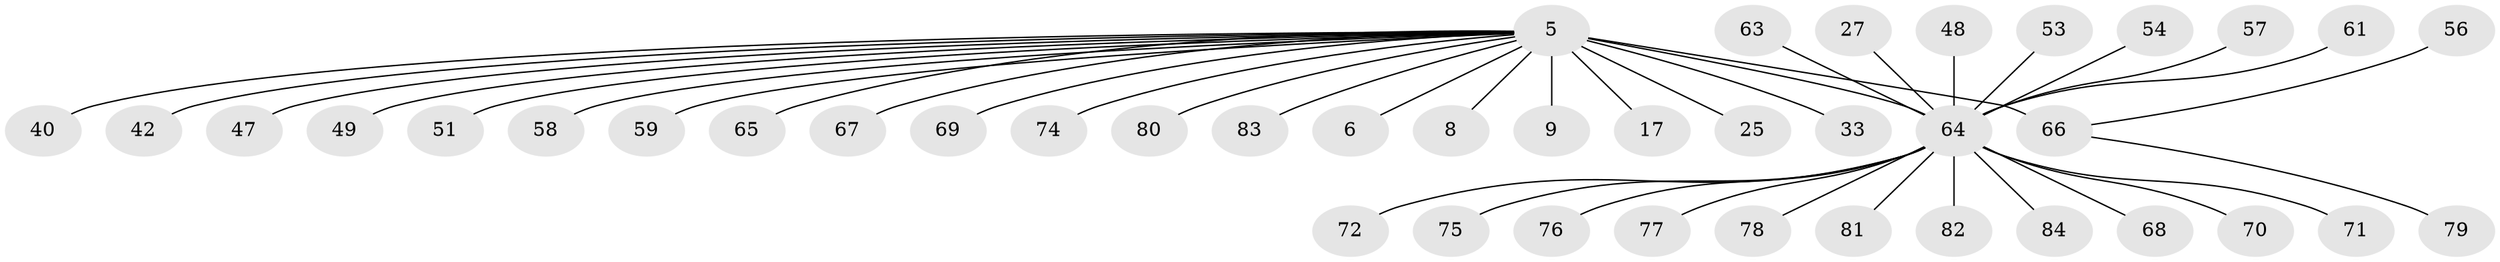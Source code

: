 // original degree distribution, {25: 0.011904761904761904, 1: 0.5714285714285714, 19: 0.023809523809523808, 4: 0.047619047619047616, 3: 0.11904761904761904, 12: 0.011904761904761904, 2: 0.20238095238095238, 5: 0.011904761904761904}
// Generated by graph-tools (version 1.1) at 2025/48/03/09/25 04:48:11]
// undirected, 42 vertices, 41 edges
graph export_dot {
graph [start="1"]
  node [color=gray90,style=filled];
  5 [super="+3"];
  6;
  8;
  9;
  17;
  25;
  27 [super="+14+20"];
  33;
  40;
  42 [super="+41"];
  47;
  48 [super="+15+30"];
  49;
  51;
  53;
  54 [super="+45"];
  56;
  57;
  58;
  59;
  61;
  63;
  64 [super="+38+31+37+39+46+52+55+32+36"];
  65;
  66 [super="+18+60+24+62"];
  67 [super="+21"];
  68;
  69;
  70;
  71;
  72 [super="+43"];
  74 [super="+44"];
  75;
  76;
  77;
  78;
  79;
  80;
  81 [super="+73"];
  82;
  83;
  84;
  5 -- 9;
  5 -- 25;
  5 -- 51;
  5 -- 64 [weight=9];
  5 -- 65 [weight=2];
  5 -- 66 [weight=5];
  5 -- 69;
  5 -- 83;
  5 -- 6;
  5 -- 8;
  5 -- 80;
  5 -- 17;
  5 -- 33;
  5 -- 40;
  5 -- 47;
  5 -- 49;
  5 -- 58;
  5 -- 59;
  5 -- 67;
  5 -- 42;
  5 -- 74 [weight=2];
  27 -- 64 [weight=3];
  48 -- 64 [weight=2];
  53 -- 64;
  54 -- 64;
  56 -- 66;
  57 -- 64;
  61 -- 64;
  63 -- 64;
  64 -- 70;
  64 -- 68 [weight=2];
  64 -- 78;
  64 -- 71;
  64 -- 72;
  64 -- 75;
  64 -- 76;
  64 -- 77;
  64 -- 81;
  64 -- 82;
  64 -- 84;
  66 -- 79;
}
